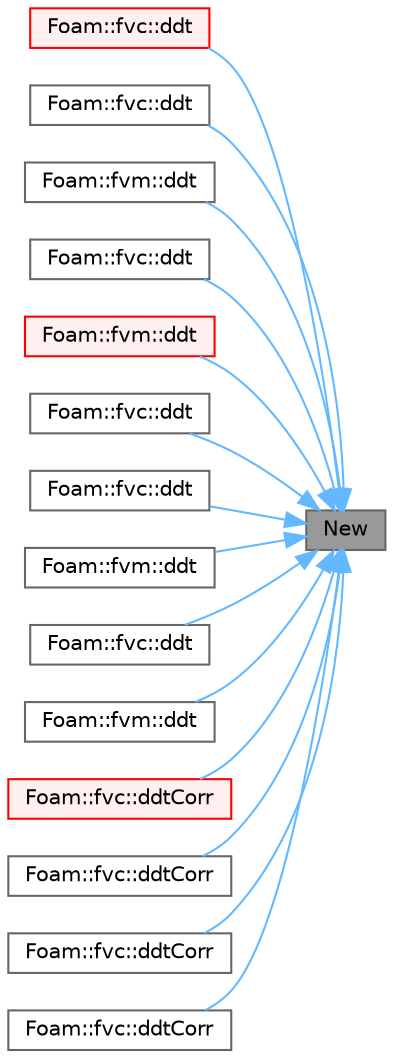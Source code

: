 digraph "New"
{
 // LATEX_PDF_SIZE
  bgcolor="transparent";
  edge [fontname=Helvetica,fontsize=10,labelfontname=Helvetica,labelfontsize=10];
  node [fontname=Helvetica,fontsize=10,shape=box,height=0.2,width=0.4];
  rankdir="RL";
  Node1 [id="Node000001",label="New",height=0.2,width=0.4,color="gray40", fillcolor="grey60", style="filled", fontcolor="black",tooltip=" "];
  Node1 -> Node2 [id="edge1_Node000001_Node000002",dir="back",color="steelblue1",style="solid",tooltip=" "];
  Node2 [id="Node000002",label="Foam::fvc::ddt",height=0.2,width=0.4,color="red", fillcolor="#FFF0F0", style="filled",URL="$namespaceFoam_1_1fvc.html#a5dc871206ab86042756c8ccfdc5797ad",tooltip=" "];
  Node1 -> Node27 [id="edge2_Node000001_Node000027",dir="back",color="steelblue1",style="solid",tooltip=" "];
  Node27 [id="Node000027",label="Foam::fvc::ddt",height=0.2,width=0.4,color="grey40", fillcolor="white", style="filled",URL="$namespaceFoam_1_1fvc.html#aa465242a603c119569edae168e9018ca",tooltip=" "];
  Node1 -> Node28 [id="edge3_Node000001_Node000028",dir="back",color="steelblue1",style="solid",tooltip=" "];
  Node28 [id="Node000028",label="Foam::fvm::ddt",height=0.2,width=0.4,color="grey40", fillcolor="white", style="filled",URL="$namespaceFoam_1_1fvm.html#aae8e8de332f95bd85a8c50a17874e228",tooltip=" "];
  Node1 -> Node29 [id="edge4_Node000001_Node000029",dir="back",color="steelblue1",style="solid",tooltip=" "];
  Node29 [id="Node000029",label="Foam::fvc::ddt",height=0.2,width=0.4,color="grey40", fillcolor="white", style="filled",URL="$namespaceFoam_1_1fvc.html#a64f8536f80a13ca0e4fc81c9f21b4f67",tooltip=" "];
  Node1 -> Node30 [id="edge5_Node000001_Node000030",dir="back",color="steelblue1",style="solid",tooltip=" "];
  Node30 [id="Node000030",label="Foam::fvm::ddt",height=0.2,width=0.4,color="red", fillcolor="#FFF0F0", style="filled",URL="$namespaceFoam_1_1fvm.html#a2d88eca98ab69b84af7ddb96e35f5a44",tooltip=" "];
  Node1 -> Node86 [id="edge6_Node000001_Node000086",dir="back",color="steelblue1",style="solid",tooltip=" "];
  Node86 [id="Node000086",label="Foam::fvc::ddt",height=0.2,width=0.4,color="grey40", fillcolor="white", style="filled",URL="$namespaceFoam_1_1fvc.html#a92a15e2dd28fb8e84c2c0f8de8bfc3ed",tooltip=" "];
  Node1 -> Node87 [id="edge7_Node000001_Node000087",dir="back",color="steelblue1",style="solid",tooltip=" "];
  Node87 [id="Node000087",label="Foam::fvc::ddt",height=0.2,width=0.4,color="grey40", fillcolor="white", style="filled",URL="$namespaceFoam_1_1fvc.html#ad511b3d537d9a60d89b9693adbc756c9",tooltip=" "];
  Node1 -> Node88 [id="edge8_Node000001_Node000088",dir="back",color="steelblue1",style="solid",tooltip=" "];
  Node88 [id="Node000088",label="Foam::fvm::ddt",height=0.2,width=0.4,color="grey40", fillcolor="white", style="filled",URL="$namespaceFoam_1_1fvm.html#a0ba5405c2b7624dddbb2675833b7c418",tooltip=" "];
  Node1 -> Node89 [id="edge9_Node000001_Node000089",dir="back",color="steelblue1",style="solid",tooltip=" "];
  Node89 [id="Node000089",label="Foam::fvc::ddt",height=0.2,width=0.4,color="grey40", fillcolor="white", style="filled",URL="$namespaceFoam_1_1fvc.html#ab7ce6ab629e24fca96471b1b44f033dc",tooltip=" "];
  Node1 -> Node90 [id="edge10_Node000001_Node000090",dir="back",color="steelblue1",style="solid",tooltip=" "];
  Node90 [id="Node000090",label="Foam::fvm::ddt",height=0.2,width=0.4,color="grey40", fillcolor="white", style="filled",URL="$namespaceFoam_1_1fvm.html#a43d22f231f2925c27ee4db4f11d81118",tooltip=" "];
  Node1 -> Node91 [id="edge11_Node000001_Node000091",dir="back",color="steelblue1",style="solid",tooltip=" "];
  Node91 [id="Node000091",label="Foam::fvc::ddtCorr",height=0.2,width=0.4,color="red", fillcolor="#FFF0F0", style="filled",URL="$namespaceFoam_1_1fvc.html#afe752c31e37d4d077ff12b2164b52c1c",tooltip=" "];
  Node1 -> Node94 [id="edge12_Node000001_Node000094",dir="back",color="steelblue1",style="solid",tooltip=" "];
  Node94 [id="Node000094",label="Foam::fvc::ddtCorr",height=0.2,width=0.4,color="grey40", fillcolor="white", style="filled",URL="$namespaceFoam_1_1fvc.html#a7ee0e35c4302dccbc48a19ec6d1d67cf",tooltip=" "];
  Node1 -> Node95 [id="edge13_Node000001_Node000095",dir="back",color="steelblue1",style="solid",tooltip=" "];
  Node95 [id="Node000095",label="Foam::fvc::ddtCorr",height=0.2,width=0.4,color="grey40", fillcolor="white", style="filled",URL="$namespaceFoam_1_1fvc.html#a1f0acbec0c2b7ae4dc9c436003d23dc5",tooltip=" "];
  Node1 -> Node96 [id="edge14_Node000001_Node000096",dir="back",color="steelblue1",style="solid",tooltip=" "];
  Node96 [id="Node000096",label="Foam::fvc::ddtCorr",height=0.2,width=0.4,color="grey40", fillcolor="white", style="filled",URL="$namespaceFoam_1_1fvc.html#ac443e08c5c780c7fd4072887858df750",tooltip=" "];
}
